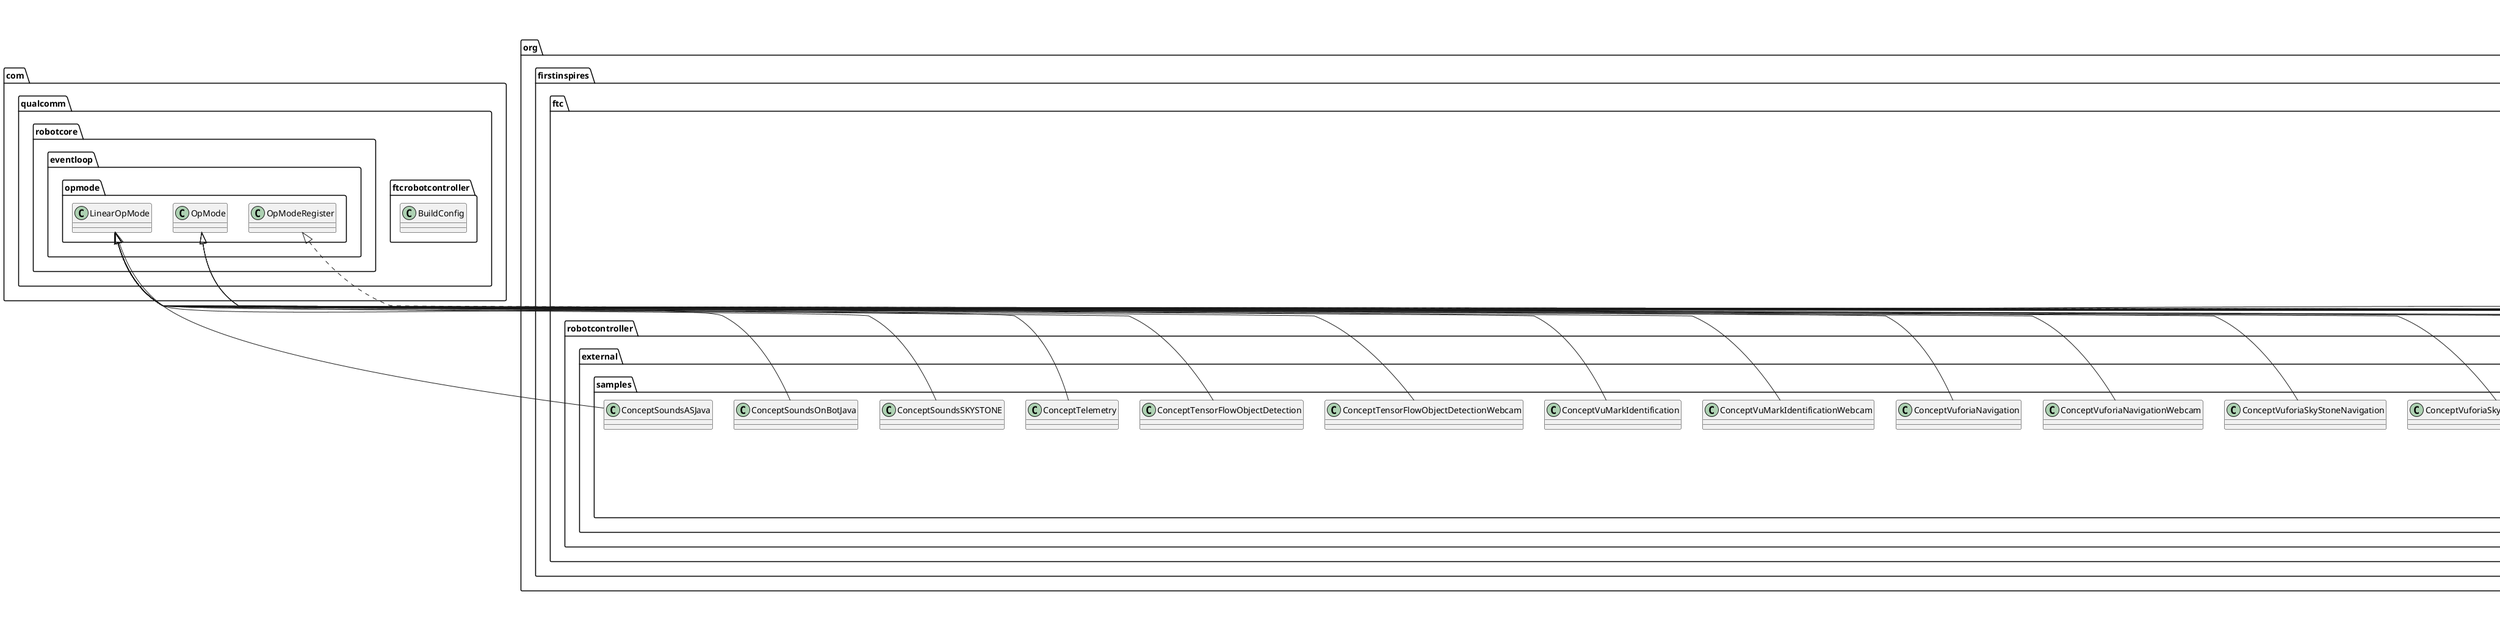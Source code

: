 @startuml

title __FTCROBOTCONTROLLER's Class Diagram__\n

  namespace com.qualcomm.ftcrobotcontroller {
    class com.qualcomm.ftcrobotcontroller.BuildConfig {
    }
  }
  

  namespace org.firstinspires.ftc.robotcontroller.external.samples {
    class org.firstinspires.ftc.robotcontroller.external.samples.BasicOpMode_Iterative {
    }
  }
  

  namespace org.firstinspires.ftc.robotcontroller.external.samples {
    class org.firstinspires.ftc.robotcontroller.external.samples.BasicOpMode_Linear {
    }
  }
  

  namespace org.firstinspires.ftc.robotcontroller.external.samples {
    class org.firstinspires.ftc.robotcontroller.external.samples.ConceptCompassCalibration {
    }
  }
  

  namespace org.firstinspires.ftc.robotcontroller.external.samples {
    class org.firstinspires.ftc.robotcontroller.external.samples.ConceptDIMAsIndicator {
    }
  }
  

  namespace org.firstinspires.ftc.robotcontroller.external.samples {
    class org.firstinspires.ftc.robotcontroller.external.samples.ConceptI2cAddressChange {
    }
  }
  

  namespace org.firstinspires.ftc.robotcontroller.external.samples {
    class org.firstinspires.ftc.robotcontroller.external.samples.ConceptNullOp {
    }
  }
  

  namespace org.firstinspires.ftc.robotcontroller.external.samples {
    class org.firstinspires.ftc.robotcontroller.external.samples.ConceptRampMotorSpeed {
    }
  }
  

  namespace org.firstinspires.ftc.robotcontroller.external.samples {
    class org.firstinspires.ftc.robotcontroller.external.samples.ConceptRevSPARKMini {
    }
  }
  

  namespace org.firstinspires.ftc.robotcontroller.external.samples {
    class org.firstinspires.ftc.robotcontroller.external.samples.ConceptScanServo {
    }
  }
  

  namespace org.firstinspires.ftc.robotcontroller.external.samples {
    class org.firstinspires.ftc.robotcontroller.external.samples.ConceptSoundsASJava {
    }
  }
  

  namespace org.firstinspires.ftc.robotcontroller.external.samples {
    class org.firstinspires.ftc.robotcontroller.external.samples.ConceptSoundsOnBotJava {
    }
  }
  

  namespace org.firstinspires.ftc.robotcontroller.external.samples {
    class org.firstinspires.ftc.robotcontroller.external.samples.ConceptSoundsSKYSTONE {
    }
  }
  

  namespace org.firstinspires.ftc.robotcontroller.external.samples {
    class org.firstinspires.ftc.robotcontroller.external.samples.ConceptTelemetry {
    }
  }
  

  namespace org.firstinspires.ftc.robotcontroller.external.samples {
    class org.firstinspires.ftc.robotcontroller.external.samples.ConceptTensorFlowObjectDetection {
    }
  }
  

  namespace org.firstinspires.ftc.robotcontroller.external.samples {
    class org.firstinspires.ftc.robotcontroller.external.samples.ConceptTensorFlowObjectDetectionWebcam {
    }
  }
  

  namespace org.firstinspires.ftc.robotcontroller.external.samples {
    class org.firstinspires.ftc.robotcontroller.external.samples.ConceptVuMarkIdentification {
    }
  }
  

  namespace org.firstinspires.ftc.robotcontroller.external.samples {
    class org.firstinspires.ftc.robotcontroller.external.samples.ConceptVuMarkIdentificationWebcam {
    }
  }
  

  namespace org.firstinspires.ftc.robotcontroller.external.samples {
    class org.firstinspires.ftc.robotcontroller.external.samples.ConceptVuforiaNavigation {
    }
  }
  

  namespace org.firstinspires.ftc.robotcontroller.external.samples {
    class org.firstinspires.ftc.robotcontroller.external.samples.ConceptVuforiaNavigationWebcam {
    }
  }
  

  namespace org.firstinspires.ftc.robotcontroller.external.samples {
    class org.firstinspires.ftc.robotcontroller.external.samples.ConceptVuforiaSkyStoneNavigation {
    }
  }
  

  namespace org.firstinspires.ftc.robotcontroller.external.samples {
    class org.firstinspires.ftc.robotcontroller.external.samples.ConceptVuforiaSkyStoneNavigationWebcam {
    }
  }
  

  namespace org.firstinspires.ftc.robotcontroller.external.samples {
    class org.firstinspires.ftc.robotcontroller.external.samples.HardwarePushbot {
    }
  }
  

  namespace org.firstinspires.ftc.robotcontroller.external.samples {
    class org.firstinspires.ftc.robotcontroller.external.samples.PushbotAutoDriveByEncoder_Linear {
    }
  }
  

  namespace org.firstinspires.ftc.robotcontroller.external.samples {
    class org.firstinspires.ftc.robotcontroller.external.samples.PushbotAutoDriveByGyro_Linear {
    }
  }
  

  namespace org.firstinspires.ftc.robotcontroller.external.samples {
    class org.firstinspires.ftc.robotcontroller.external.samples.PushbotAutoDriveByTime_Linear {
    }
  }
  

  namespace org.firstinspires.ftc.robotcontroller.external.samples {
    class org.firstinspires.ftc.robotcontroller.external.samples.PushbotAutoDriveToLine_Linear {
    }
  }
  

  namespace org.firstinspires.ftc.robotcontroller.external.samples {
    class org.firstinspires.ftc.robotcontroller.external.samples.PushbotTeleopPOV_Linear {
    }
  }
  

  namespace org.firstinspires.ftc.robotcontroller.external.samples {
    class org.firstinspires.ftc.robotcontroller.external.samples.PushbotTeleopTank_Iterative {
    }
  }
  

  namespace org.firstinspires.ftc.robotcontroller.external.samples {
    class org.firstinspires.ftc.robotcontroller.external.samples.SampleRevBlinkinLedDriver {
    }
  }
  

  namespace org.firstinspires.ftc.robotcontroller.external.samples {
    class org.firstinspires.ftc.robotcontroller.external.samples.SensorAdafruitRGB {
    }
  }
  

  namespace org.firstinspires.ftc.robotcontroller.external.samples {
    class org.firstinspires.ftc.robotcontroller.external.samples.SensorBNO055IMU {
    }
  }
  

  namespace org.firstinspires.ftc.robotcontroller.external.samples {
    class org.firstinspires.ftc.robotcontroller.external.samples.SensorBNO055IMUCalibration {
    }
  }
  

  namespace org.firstinspires.ftc.robotcontroller.external.samples {
    class org.firstinspires.ftc.robotcontroller.external.samples.SensorColor {
    }
  }
  

  namespace org.firstinspires.ftc.robotcontroller.external.samples {
    class org.firstinspires.ftc.robotcontroller.external.samples.SensorDIO {
    }
  }
  

  namespace org.firstinspires.ftc.robotcontroller.external.samples {
    class org.firstinspires.ftc.robotcontroller.external.samples.SensorDigitalTouch {
    }
  }
  

  namespace org.firstinspires.ftc.robotcontroller.external.samples {
    class org.firstinspires.ftc.robotcontroller.external.samples.SensorKLNavxMicro {
    }
  }
  

  namespace org.firstinspires.ftc.robotcontroller.external.samples {
    class org.firstinspires.ftc.robotcontroller.external.samples.SensorMRColor {
    }
  }
  

  namespace org.firstinspires.ftc.robotcontroller.external.samples {
    class org.firstinspires.ftc.robotcontroller.external.samples.SensorMRCompass {
    }
  }
  

  namespace org.firstinspires.ftc.robotcontroller.external.samples {
    class org.firstinspires.ftc.robotcontroller.external.samples.SensorMRGyro {
    }
  }
  

  namespace org.firstinspires.ftc.robotcontroller.external.samples {
    class org.firstinspires.ftc.robotcontroller.external.samples.SensorMRIrSeeker {
    }
  }
  

  namespace org.firstinspires.ftc.robotcontroller.external.samples {
    class org.firstinspires.ftc.robotcontroller.external.samples.SensorMROpticalDistance {
    }
  }
  

  namespace org.firstinspires.ftc.robotcontroller.external.samples {
    class org.firstinspires.ftc.robotcontroller.external.samples.SensorMRRangeSensor {
    }
  }
  

  namespace org.firstinspires.ftc.robotcontroller.external.samples {
    class org.firstinspires.ftc.robotcontroller.external.samples.SensorREV2mDistance {
    }
  }
  

  namespace org.firstinspires.ftc.robotcontroller.external.samples {
    class org.firstinspires.ftc.robotcontroller.external.samples.SensorREVColorDistance {
    }
  }
  

  namespace org.firstinspires.ftc.robotcontroller.internal {
    class org.firstinspires.ftc.robotcontroller.internal.FtcOpModeRegister {
    }
  }
  

  namespace org.firstinspires.ftc.robotcontroller.internal {
    class org.firstinspires.ftc.robotcontroller.internal.FtcRobotControllerActivity {
    }
  }
  

  namespace org.firstinspires.ftc.robotcontroller.internal {
    class org.firstinspires.ftc.robotcontroller.internal.PermissionValidatorWrapper {
    }
  }
  

  org.firstinspires.ftc.robotcontroller.external.samples.BasicOpMode_Iterative -up-|> com.qualcomm.robotcore.eventloop.opmode.OpMode
  org.firstinspires.ftc.robotcontroller.external.samples.BasicOpMode_Linear -up-|> com.qualcomm.robotcore.eventloop.opmode.LinearOpMode
  org.firstinspires.ftc.robotcontroller.external.samples.ConceptCompassCalibration -up-|> com.qualcomm.robotcore.eventloop.opmode.LinearOpMode
  org.firstinspires.ftc.robotcontroller.external.samples.ConceptCompassCalibration o-- org.firstinspires.ftc.robotcontroller.external.samples.HardwarePushbot : robot
  org.firstinspires.ftc.robotcontroller.external.samples.ConceptDIMAsIndicator -up-|> com.qualcomm.robotcore.eventloop.opmode.LinearOpMode
  org.firstinspires.ftc.robotcontroller.external.samples.ConceptI2cAddressChange -up-|> com.qualcomm.robotcore.eventloop.opmode.LinearOpMode
  org.firstinspires.ftc.robotcontroller.external.samples.ConceptNullOp -up-|> com.qualcomm.robotcore.eventloop.opmode.OpMode
  org.firstinspires.ftc.robotcontroller.external.samples.ConceptRampMotorSpeed -up-|> com.qualcomm.robotcore.eventloop.opmode.LinearOpMode
  org.firstinspires.ftc.robotcontroller.external.samples.ConceptRevSPARKMini -up-|> com.qualcomm.robotcore.eventloop.opmode.LinearOpMode
  org.firstinspires.ftc.robotcontroller.external.samples.ConceptScanServo -up-|> com.qualcomm.robotcore.eventloop.opmode.LinearOpMode
  org.firstinspires.ftc.robotcontroller.external.samples.ConceptSoundsASJava -up-|> com.qualcomm.robotcore.eventloop.opmode.LinearOpMode
  org.firstinspires.ftc.robotcontroller.external.samples.ConceptSoundsOnBotJava -up-|> com.qualcomm.robotcore.eventloop.opmode.LinearOpMode
  org.firstinspires.ftc.robotcontroller.external.samples.ConceptSoundsSKYSTONE -up-|> com.qualcomm.robotcore.eventloop.opmode.LinearOpMode
  org.firstinspires.ftc.robotcontroller.external.samples.ConceptTelemetry -up-|> com.qualcomm.robotcore.eventloop.opmode.LinearOpMode
  org.firstinspires.ftc.robotcontroller.external.samples.ConceptTensorFlowObjectDetection -up-|> com.qualcomm.robotcore.eventloop.opmode.LinearOpMode
  org.firstinspires.ftc.robotcontroller.external.samples.ConceptTensorFlowObjectDetectionWebcam -up-|> com.qualcomm.robotcore.eventloop.opmode.LinearOpMode
  org.firstinspires.ftc.robotcontroller.external.samples.ConceptVuMarkIdentification -up-|> com.qualcomm.robotcore.eventloop.opmode.LinearOpMode
  org.firstinspires.ftc.robotcontroller.external.samples.ConceptVuMarkIdentificationWebcam -up-|> com.qualcomm.robotcore.eventloop.opmode.LinearOpMode
  org.firstinspires.ftc.robotcontroller.external.samples.ConceptVuforiaNavigation -up-|> com.qualcomm.robotcore.eventloop.opmode.LinearOpMode
  org.firstinspires.ftc.robotcontroller.external.samples.ConceptVuforiaNavigationWebcam -up-|> com.qualcomm.robotcore.eventloop.opmode.LinearOpMode
  org.firstinspires.ftc.robotcontroller.external.samples.ConceptVuforiaSkyStoneNavigation -up-|> com.qualcomm.robotcore.eventloop.opmode.LinearOpMode
  org.firstinspires.ftc.robotcontroller.external.samples.ConceptVuforiaSkyStoneNavigationWebcam -up-|> com.qualcomm.robotcore.eventloop.opmode.LinearOpMode
  org.firstinspires.ftc.robotcontroller.external.samples.PushbotAutoDriveByEncoder_Linear -up-|> com.qualcomm.robotcore.eventloop.opmode.LinearOpMode
  org.firstinspires.ftc.robotcontroller.external.samples.PushbotAutoDriveByEncoder_Linear o-- org.firstinspires.ftc.robotcontroller.external.samples.HardwarePushbot : robot
  org.firstinspires.ftc.robotcontroller.external.samples.PushbotAutoDriveByGyro_Linear -up-|> com.qualcomm.robotcore.eventloop.opmode.LinearOpMode
  org.firstinspires.ftc.robotcontroller.external.samples.PushbotAutoDriveByGyro_Linear o-- org.firstinspires.ftc.robotcontroller.external.samples.HardwarePushbot : robot
  org.firstinspires.ftc.robotcontroller.external.samples.PushbotAutoDriveByTime_Linear -up-|> com.qualcomm.robotcore.eventloop.opmode.LinearOpMode
  org.firstinspires.ftc.robotcontroller.external.samples.PushbotAutoDriveByTime_Linear o-- org.firstinspires.ftc.robotcontroller.external.samples.HardwarePushbot : robot
  org.firstinspires.ftc.robotcontroller.external.samples.PushbotAutoDriveToLine_Linear -up-|> com.qualcomm.robotcore.eventloop.opmode.LinearOpMode
  org.firstinspires.ftc.robotcontroller.external.samples.PushbotAutoDriveToLine_Linear o-- org.firstinspires.ftc.robotcontroller.external.samples.HardwarePushbot : robot
  org.firstinspires.ftc.robotcontroller.external.samples.PushbotTeleopPOV_Linear -up-|> com.qualcomm.robotcore.eventloop.opmode.LinearOpMode
  org.firstinspires.ftc.robotcontroller.external.samples.PushbotTeleopPOV_Linear o-- org.firstinspires.ftc.robotcontroller.external.samples.HardwarePushbot : robot
  org.firstinspires.ftc.robotcontroller.external.samples.PushbotTeleopTank_Iterative -up-|> com.qualcomm.robotcore.eventloop.opmode.OpMode
  org.firstinspires.ftc.robotcontroller.external.samples.PushbotTeleopTank_Iterative o-- org.firstinspires.ftc.robotcontroller.external.samples.HardwarePushbot : robot
  org.firstinspires.ftc.robotcontroller.external.samples.SampleRevBlinkinLedDriver -up-|> com.qualcomm.robotcore.eventloop.opmode.OpMode
  org.firstinspires.ftc.robotcontroller.external.samples.SampleRevBlinkinLedDriver o-- org.firstinspires.ftc.robotcontroller.external.samples.SampleRevBlinkinLedDriver.DisplayKind : displayKind
  org.firstinspires.ftc.robotcontroller.external.samples.SensorAdafruitRGB -up-|> com.qualcomm.robotcore.eventloop.opmode.LinearOpMode
  org.firstinspires.ftc.robotcontroller.external.samples.SensorBNO055IMU -up-|> com.qualcomm.robotcore.eventloop.opmode.LinearOpMode
  org.firstinspires.ftc.robotcontroller.external.samples.SensorBNO055IMUCalibration -up-|> com.qualcomm.robotcore.eventloop.opmode.LinearOpMode
  org.firstinspires.ftc.robotcontroller.external.samples.SensorColor -up-|> com.qualcomm.robotcore.eventloop.opmode.LinearOpMode
  org.firstinspires.ftc.robotcontroller.external.samples.SensorDIO -up-|> com.qualcomm.robotcore.eventloop.opmode.LinearOpMode
  org.firstinspires.ftc.robotcontroller.external.samples.SensorDigitalTouch -up-|> com.qualcomm.robotcore.eventloop.opmode.LinearOpMode
  org.firstinspires.ftc.robotcontroller.external.samples.SensorKLNavxMicro -up-|> com.qualcomm.robotcore.eventloop.opmode.LinearOpMode
  org.firstinspires.ftc.robotcontroller.external.samples.SensorMRColor -up-|> com.qualcomm.robotcore.eventloop.opmode.LinearOpMode
  org.firstinspires.ftc.robotcontroller.external.samples.SensorMRCompass -up-|> com.qualcomm.robotcore.eventloop.opmode.LinearOpMode
  org.firstinspires.ftc.robotcontroller.external.samples.SensorMRGyro -up-|> com.qualcomm.robotcore.eventloop.opmode.LinearOpMode
  org.firstinspires.ftc.robotcontroller.external.samples.SensorMRIrSeeker -up-|> com.qualcomm.robotcore.eventloop.opmode.LinearOpMode
  org.firstinspires.ftc.robotcontroller.external.samples.SensorMROpticalDistance -up-|> com.qualcomm.robotcore.eventloop.opmode.LinearOpMode
  org.firstinspires.ftc.robotcontroller.external.samples.SensorMRRangeSensor -up-|> com.qualcomm.robotcore.eventloop.opmode.LinearOpMode
  org.firstinspires.ftc.robotcontroller.external.samples.SensorREV2mDistance -up-|> com.qualcomm.robotcore.eventloop.opmode.LinearOpMode
  org.firstinspires.ftc.robotcontroller.external.samples.SensorREVColorDistance -up-|> com.qualcomm.robotcore.eventloop.opmode.LinearOpMode
  org.firstinspires.ftc.robotcontroller.internal.FtcOpModeRegister .up.|> com.qualcomm.robotcore.eventloop.opmode.OpModeRegister
  org.firstinspires.ftc.robotcontroller.internal.FtcRobotControllerActivity -up-|> android.app.Activity
  org.firstinspires.ftc.robotcontroller.internal.FtcRobotControllerActivity o-- org.firstinspires.ftc.robotcontroller.internal.FtcRobotControllerActivity.SharedPreferencesListener : sharedPreferencesListener
  org.firstinspires.ftc.robotcontroller.internal.PermissionValidatorWrapper -up-|> org.firstinspires.ftc.robotcore.internal.system.PermissionValidatorActivity


right footer


PlantUML diagram generated by SketchIt! (https://bitbucket.org/pmesmeur/sketch.it)
For more information about this tool, please contact philippe.mesmeur@gmail.com
endfooter

@enduml
